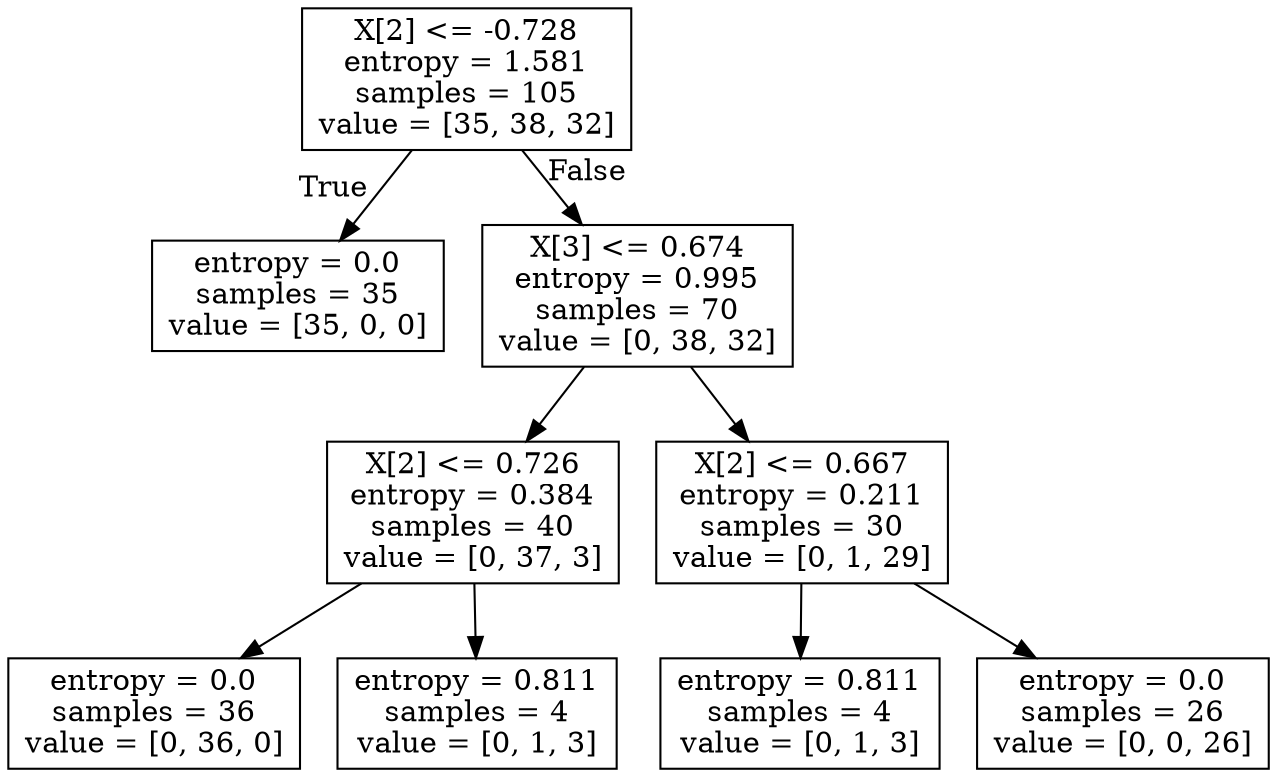 digraph Tree {
node [shape=box] ;
0 [label="X[2] <= -0.728\nentropy = 1.581\nsamples = 105\nvalue = [35, 38, 32]"] ;
1 [label="entropy = 0.0\nsamples = 35\nvalue = [35, 0, 0]"] ;
0 -> 1 [labeldistance=2.5, labelangle=45, headlabel="True"] ;
2 [label="X[3] <= 0.674\nentropy = 0.995\nsamples = 70\nvalue = [0, 38, 32]"] ;
0 -> 2 [labeldistance=2.5, labelangle=-45, headlabel="False"] ;
3 [label="X[2] <= 0.726\nentropy = 0.384\nsamples = 40\nvalue = [0, 37, 3]"] ;
2 -> 3 ;
4 [label="entropy = 0.0\nsamples = 36\nvalue = [0, 36, 0]"] ;
3 -> 4 ;
5 [label="entropy = 0.811\nsamples = 4\nvalue = [0, 1, 3]"] ;
3 -> 5 ;
6 [label="X[2] <= 0.667\nentropy = 0.211\nsamples = 30\nvalue = [0, 1, 29]"] ;
2 -> 6 ;
7 [label="entropy = 0.811\nsamples = 4\nvalue = [0, 1, 3]"] ;
6 -> 7 ;
8 [label="entropy = 0.0\nsamples = 26\nvalue = [0, 0, 26]"] ;
6 -> 8 ;
}